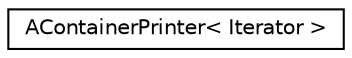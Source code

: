 digraph "Graphical Class Hierarchy"
{
 // LATEX_PDF_SIZE
  edge [fontname="Helvetica",fontsize="10",labelfontname="Helvetica",labelfontsize="10"];
  node [fontname="Helvetica",fontsize="10",shape=record];
  rankdir="LR";
  Node0 [label="AContainerPrinter\< Iterator \>",height=0.2,width=0.4,color="black", fillcolor="white", style="filled",URL="$structAContainerPrinter.html",tooltip=" "];
}
